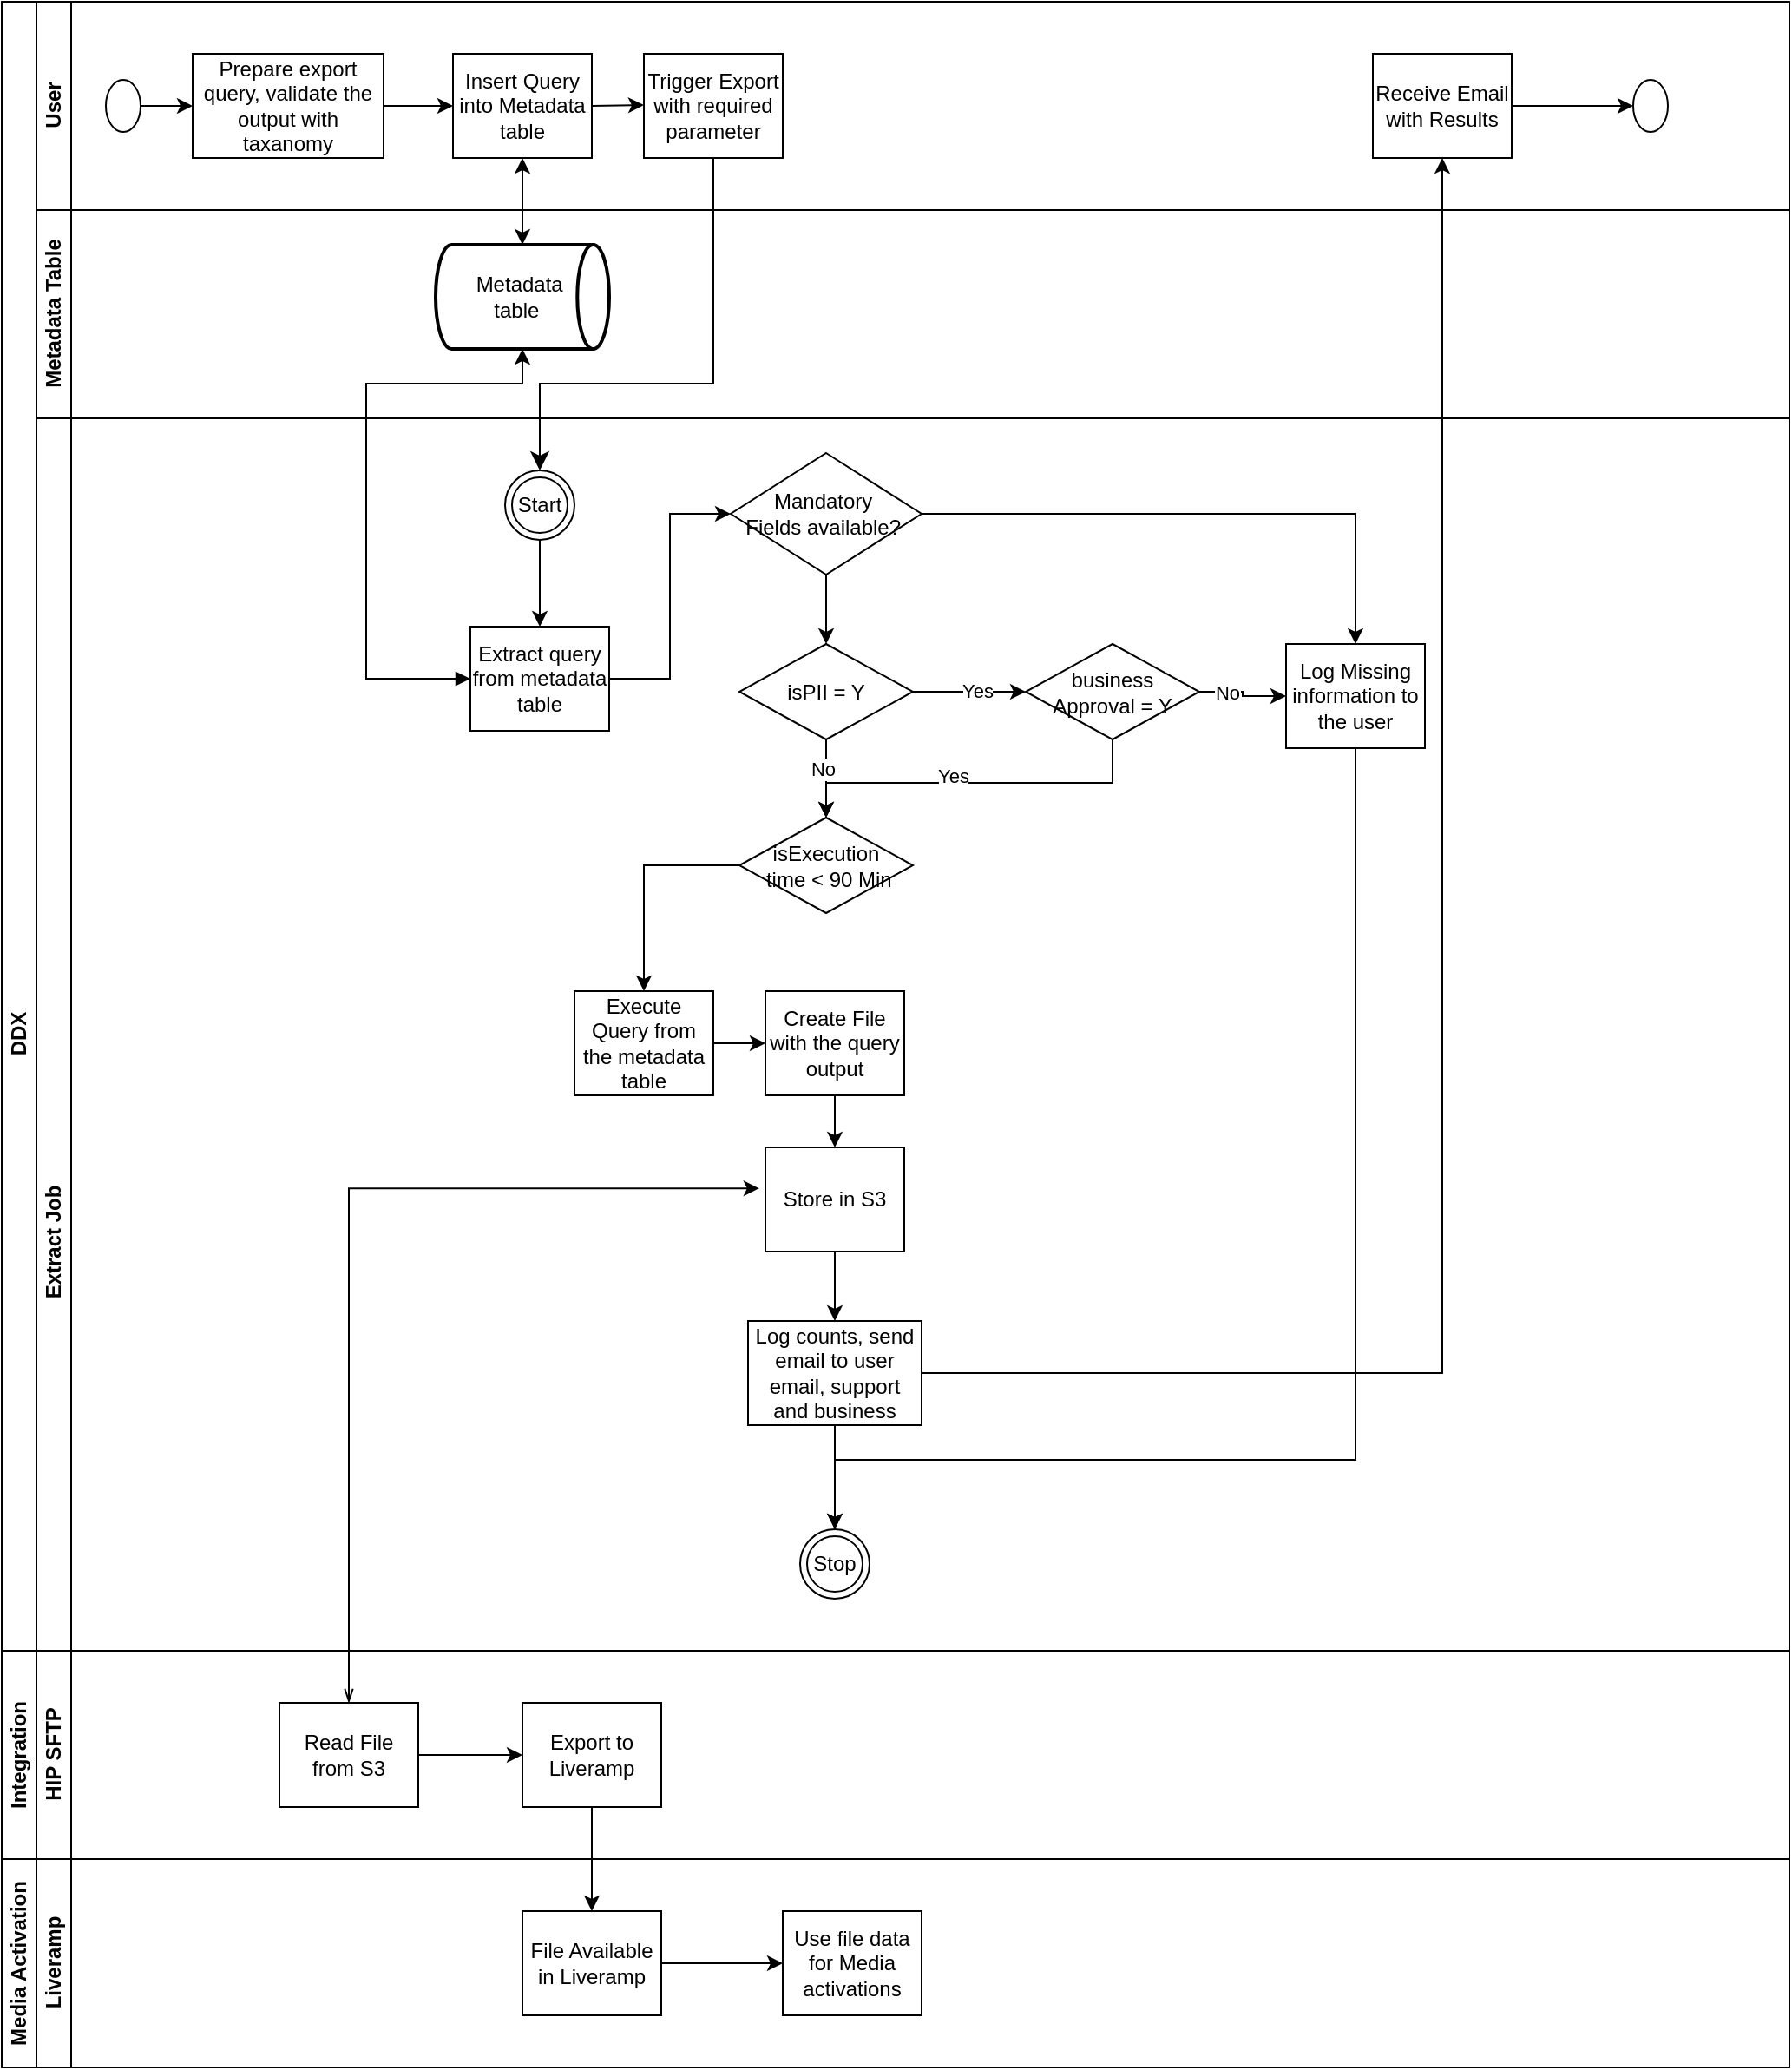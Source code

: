 <mxfile version="24.2.3" type="github">
  <diagram id="prtHgNgQTEPvFCAcTncT" name="Page-1">
    <mxGraphModel dx="1050" dy="522" grid="1" gridSize="10" guides="1" tooltips="1" connect="1" arrows="1" fold="1" page="1" pageScale="1" pageWidth="827" pageHeight="1169" math="0" shadow="0">
      <root>
        <mxCell id="0" />
        <mxCell id="1" parent="0" />
        <mxCell id="dNxyNK7c78bLwvsdeMH5-19" value="DDX" style="swimlane;html=1;childLayout=stackLayout;resizeParent=1;resizeParentMax=0;horizontal=0;startSize=20;horizontalStack=0;" parent="1" vertex="1">
          <mxGeometry x="120" y="120" width="1030" height="1190" as="geometry" />
        </mxCell>
        <mxCell id="dNxyNK7c78bLwvsdeMH5-20" value="User" style="swimlane;html=1;startSize=20;horizontal=0;" parent="dNxyNK7c78bLwvsdeMH5-19" vertex="1">
          <mxGeometry x="20" width="1010" height="120" as="geometry" />
        </mxCell>
        <mxCell id="dNxyNK7c78bLwvsdeMH5-25" value="" style="edgeStyle=orthogonalEdgeStyle;rounded=0;orthogonalLoop=1;jettySize=auto;html=1;" parent="dNxyNK7c78bLwvsdeMH5-20" source="dNxyNK7c78bLwvsdeMH5-23" target="dNxyNK7c78bLwvsdeMH5-24" edge="1">
          <mxGeometry relative="1" as="geometry" />
        </mxCell>
        <mxCell id="dNxyNK7c78bLwvsdeMH5-23" value="" style="ellipse;whiteSpace=wrap;html=1;" parent="dNxyNK7c78bLwvsdeMH5-20" vertex="1">
          <mxGeometry x="40" y="45" width="20" height="30" as="geometry" />
        </mxCell>
        <mxCell id="dNxyNK7c78bLwvsdeMH5-24" value="Prepare export query, validate the output with taxanomy" style="rounded=0;whiteSpace=wrap;html=1;fontFamily=Helvetica;fontSize=12;fontColor=#000000;align=center;" parent="dNxyNK7c78bLwvsdeMH5-20" vertex="1">
          <mxGeometry x="90" y="30" width="110" height="60" as="geometry" />
        </mxCell>
        <mxCell id="dNxyNK7c78bLwvsdeMH5-30" value="Insert Query into Metadata table" style="rounded=0;whiteSpace=wrap;html=1;fontFamily=Helvetica;fontSize=12;fontColor=#000000;align=center;" parent="dNxyNK7c78bLwvsdeMH5-20" vertex="1">
          <mxGeometry x="240" y="30" width="80" height="60" as="geometry" />
        </mxCell>
        <mxCell id="5WoiTZJnZPbIstmlEn6n-13" value="" style="endArrow=classic;html=1;rounded=0;exitX=1;exitY=0.5;exitDx=0;exitDy=0;entryX=0;entryY=0.5;entryDx=0;entryDy=0;" edge="1" parent="dNxyNK7c78bLwvsdeMH5-20" source="dNxyNK7c78bLwvsdeMH5-24" target="dNxyNK7c78bLwvsdeMH5-30">
          <mxGeometry width="50" height="50" relative="1" as="geometry">
            <mxPoint x="250" y="130" as="sourcePoint" />
            <mxPoint x="240" y="70" as="targetPoint" />
          </mxGeometry>
        </mxCell>
        <mxCell id="5WoiTZJnZPbIstmlEn6n-19" value="Trigger Export with required parameter" style="rounded=0;whiteSpace=wrap;html=1;fontFamily=Helvetica;fontSize=12;fontColor=#000000;align=center;" vertex="1" parent="dNxyNK7c78bLwvsdeMH5-20">
          <mxGeometry x="350" y="30" width="80" height="60" as="geometry" />
        </mxCell>
        <mxCell id="5WoiTZJnZPbIstmlEn6n-20" value="" style="endArrow=classic;startArrow=classic;html=1;rounded=0;exitX=0.5;exitY=0;exitDx=0;exitDy=0;exitPerimeter=0;" edge="1" parent="dNxyNK7c78bLwvsdeMH5-20" source="5WoiTZJnZPbIstmlEn6n-14">
          <mxGeometry width="50" height="50" relative="1" as="geometry">
            <mxPoint x="230" y="140" as="sourcePoint" />
            <mxPoint x="280" y="90" as="targetPoint" />
          </mxGeometry>
        </mxCell>
        <mxCell id="5WoiTZJnZPbIstmlEn6n-22" value="" style="endArrow=classic;html=1;rounded=0;entryX=0;entryY=0.5;entryDx=0;entryDy=0;" edge="1" parent="dNxyNK7c78bLwvsdeMH5-20">
          <mxGeometry width="50" height="50" relative="1" as="geometry">
            <mxPoint x="320" y="60" as="sourcePoint" />
            <mxPoint x="350" y="59.5" as="targetPoint" />
          </mxGeometry>
        </mxCell>
        <mxCell id="5WoiTZJnZPbIstmlEn6n-103" style="rounded=0;orthogonalLoop=1;jettySize=auto;html=1;exitX=1;exitY=0.5;exitDx=0;exitDy=0;" edge="1" parent="dNxyNK7c78bLwvsdeMH5-20" source="5WoiTZJnZPbIstmlEn6n-86" target="5WoiTZJnZPbIstmlEn6n-100">
          <mxGeometry relative="1" as="geometry" />
        </mxCell>
        <mxCell id="5WoiTZJnZPbIstmlEn6n-86" value="Receive Email with Results" style="rounded=0;whiteSpace=wrap;html=1;fontFamily=Helvetica;fontSize=12;fontColor=#000000;align=center;" vertex="1" parent="dNxyNK7c78bLwvsdeMH5-20">
          <mxGeometry x="770" y="30" width="80" height="60" as="geometry" />
        </mxCell>
        <mxCell id="5WoiTZJnZPbIstmlEn6n-100" value="" style="ellipse;whiteSpace=wrap;html=1;" vertex="1" parent="dNxyNK7c78bLwvsdeMH5-20">
          <mxGeometry x="920" y="45" width="20" height="30" as="geometry" />
        </mxCell>
        <mxCell id="dNxyNK7c78bLwvsdeMH5-21" value="Metadata Table" style="swimlane;html=1;startSize=20;horizontal=0;" parent="dNxyNK7c78bLwvsdeMH5-19" vertex="1">
          <mxGeometry x="20" y="120" width="1010" height="120" as="geometry" />
        </mxCell>
        <mxCell id="5WoiTZJnZPbIstmlEn6n-14" value="Metadata&amp;nbsp;&lt;div&gt;table&amp;nbsp;&amp;nbsp;&lt;/div&gt;" style="strokeWidth=2;html=1;shape=mxgraph.flowchart.direct_data;whiteSpace=wrap;" vertex="1" parent="dNxyNK7c78bLwvsdeMH5-21">
          <mxGeometry x="230" y="20" width="100" height="60" as="geometry" />
        </mxCell>
        <mxCell id="5WoiTZJnZPbIstmlEn6n-21" value="" style="edgeStyle=orthogonalEdgeStyle;elbow=horizontal;endArrow=classic;html=1;rounded=0;endSize=8;startSize=8;exitX=0.5;exitY=1;exitDx=0;exitDy=0;entryX=0.5;entryY=0;entryDx=0;entryDy=0;" edge="1" parent="dNxyNK7c78bLwvsdeMH5-19" source="5WoiTZJnZPbIstmlEn6n-19" target="5WoiTZJnZPbIstmlEn6n-68">
          <mxGeometry width="50" height="50" relative="1" as="geometry">
            <mxPoint x="430" y="170" as="sourcePoint" />
            <mxPoint x="310" y="260" as="targetPoint" />
            <Array as="points">
              <mxPoint x="410" y="220" />
              <mxPoint x="310" y="220" />
            </Array>
          </mxGeometry>
        </mxCell>
        <mxCell id="5WoiTZJnZPbIstmlEn6n-33" style="edgeStyle=orthogonalEdgeStyle;rounded=0;orthogonalLoop=1;jettySize=auto;html=1;entryX=0.5;entryY=1;entryDx=0;entryDy=0;entryPerimeter=0;startArrow=block;startFill=1;" edge="1" parent="dNxyNK7c78bLwvsdeMH5-19" source="5WoiTZJnZPbIstmlEn6n-24" target="5WoiTZJnZPbIstmlEn6n-14">
          <mxGeometry relative="1" as="geometry">
            <Array as="points">
              <mxPoint x="210" y="390" />
              <mxPoint x="210" y="220" />
              <mxPoint x="300" y="220" />
            </Array>
          </mxGeometry>
        </mxCell>
        <mxCell id="5WoiTZJnZPbIstmlEn6n-85" style="edgeStyle=orthogonalEdgeStyle;rounded=0;orthogonalLoop=1;jettySize=auto;html=1;exitX=1;exitY=0.5;exitDx=0;exitDy=0;entryX=0.5;entryY=1;entryDx=0;entryDy=0;" edge="1" parent="dNxyNK7c78bLwvsdeMH5-19" source="5WoiTZJnZPbIstmlEn6n-65" target="5WoiTZJnZPbIstmlEn6n-86">
          <mxGeometry relative="1" as="geometry">
            <mxPoint x="710" y="80" as="targetPoint" />
            <Array as="points">
              <mxPoint x="830" y="790" />
            </Array>
          </mxGeometry>
        </mxCell>
        <mxCell id="dNxyNK7c78bLwvsdeMH5-22" value="Extract Job" style="swimlane;html=1;startSize=20;horizontal=0;" parent="dNxyNK7c78bLwvsdeMH5-19" vertex="1">
          <mxGeometry x="20" y="240" width="1010" height="950" as="geometry" />
        </mxCell>
        <mxCell id="5WoiTZJnZPbIstmlEn6n-32" style="edgeStyle=orthogonalEdgeStyle;rounded=0;orthogonalLoop=1;jettySize=auto;html=1;entryX=0.5;entryY=0;entryDx=0;entryDy=0;exitX=0.5;exitY=1;exitDx=0;exitDy=0;" edge="1" parent="dNxyNK7c78bLwvsdeMH5-22" source="5WoiTZJnZPbIstmlEn6n-68" target="5WoiTZJnZPbIstmlEn6n-24">
          <mxGeometry relative="1" as="geometry">
            <mxPoint x="290" y="80" as="sourcePoint" />
          </mxGeometry>
        </mxCell>
        <mxCell id="5WoiTZJnZPbIstmlEn6n-30" style="edgeStyle=orthogonalEdgeStyle;rounded=0;orthogonalLoop=1;jettySize=auto;html=1;entryX=0;entryY=0.5;entryDx=0;entryDy=0;" edge="1" parent="dNxyNK7c78bLwvsdeMH5-22" source="5WoiTZJnZPbIstmlEn6n-24" target="5WoiTZJnZPbIstmlEn6n-28">
          <mxGeometry relative="1" as="geometry" />
        </mxCell>
        <mxCell id="5WoiTZJnZPbIstmlEn6n-24" value="Extract query from metadata table" style="rounded=0;whiteSpace=wrap;html=1;fontFamily=Helvetica;fontSize=12;fontColor=#000000;align=center;" vertex="1" parent="dNxyNK7c78bLwvsdeMH5-22">
          <mxGeometry x="250" y="120" width="80" height="60" as="geometry" />
        </mxCell>
        <mxCell id="5WoiTZJnZPbIstmlEn6n-62" style="edgeStyle=orthogonalEdgeStyle;rounded=0;orthogonalLoop=1;jettySize=auto;html=1;entryX=0.5;entryY=0;entryDx=0;entryDy=0;" edge="1" parent="dNxyNK7c78bLwvsdeMH5-22" source="5WoiTZJnZPbIstmlEn6n-28" target="5WoiTZJnZPbIstmlEn6n-61">
          <mxGeometry relative="1" as="geometry" />
        </mxCell>
        <mxCell id="5WoiTZJnZPbIstmlEn6n-91" style="edgeStyle=orthogonalEdgeStyle;rounded=0;orthogonalLoop=1;jettySize=auto;html=1;entryX=0.5;entryY=0;entryDx=0;entryDy=0;" edge="1" parent="dNxyNK7c78bLwvsdeMH5-22" source="5WoiTZJnZPbIstmlEn6n-28" target="5WoiTZJnZPbIstmlEn6n-88">
          <mxGeometry relative="1" as="geometry" />
        </mxCell>
        <mxCell id="5WoiTZJnZPbIstmlEn6n-28" value="Mandatory&amp;nbsp;&lt;div&gt;Fields available?&amp;nbsp;&lt;/div&gt;" style="rhombus;whiteSpace=wrap;html=1;fontFamily=Helvetica;fontSize=12;fontColor=#000000;align=center;" vertex="1" parent="dNxyNK7c78bLwvsdeMH5-22">
          <mxGeometry x="400" y="20" width="110" height="70" as="geometry" />
        </mxCell>
        <mxCell id="5WoiTZJnZPbIstmlEn6n-82" style="edgeStyle=orthogonalEdgeStyle;rounded=0;orthogonalLoop=1;jettySize=auto;html=1;exitX=1;exitY=0.5;exitDx=0;exitDy=0;entryX=0;entryY=0.5;entryDx=0;entryDy=0;" edge="1" parent="dNxyNK7c78bLwvsdeMH5-22" source="5WoiTZJnZPbIstmlEn6n-34" target="5WoiTZJnZPbIstmlEn6n-56">
          <mxGeometry relative="1" as="geometry" />
        </mxCell>
        <mxCell id="5WoiTZJnZPbIstmlEn6n-34" value="Execute Query from the metadata table" style="rounded=0;whiteSpace=wrap;html=1;fontFamily=Helvetica;fontSize=12;fontColor=#000000;align=center;" vertex="1" parent="dNxyNK7c78bLwvsdeMH5-22">
          <mxGeometry x="310" y="330" width="80" height="60" as="geometry" />
        </mxCell>
        <mxCell id="5WoiTZJnZPbIstmlEn6n-105" style="edgeStyle=orthogonalEdgeStyle;rounded=0;orthogonalLoop=1;jettySize=auto;html=1;exitX=0.5;exitY=1;exitDx=0;exitDy=0;entryX=0.5;entryY=0;entryDx=0;entryDy=0;" edge="1" parent="dNxyNK7c78bLwvsdeMH5-22" source="5WoiTZJnZPbIstmlEn6n-56" target="5WoiTZJnZPbIstmlEn6n-58">
          <mxGeometry relative="1" as="geometry" />
        </mxCell>
        <mxCell id="5WoiTZJnZPbIstmlEn6n-56" value="Create File with the query output" style="rounded=0;whiteSpace=wrap;html=1;fontFamily=Helvetica;fontSize=12;fontColor=#000000;align=center;" vertex="1" parent="dNxyNK7c78bLwvsdeMH5-22">
          <mxGeometry x="420" y="330" width="80" height="60" as="geometry" />
        </mxCell>
        <mxCell id="5WoiTZJnZPbIstmlEn6n-106" style="edgeStyle=orthogonalEdgeStyle;rounded=0;orthogonalLoop=1;jettySize=auto;html=1;exitX=0.5;exitY=1;exitDx=0;exitDy=0;entryX=0.5;entryY=0;entryDx=0;entryDy=0;" edge="1" parent="dNxyNK7c78bLwvsdeMH5-22" source="5WoiTZJnZPbIstmlEn6n-58" target="5WoiTZJnZPbIstmlEn6n-65">
          <mxGeometry relative="1" as="geometry" />
        </mxCell>
        <mxCell id="5WoiTZJnZPbIstmlEn6n-58" value="Store in S3" style="rounded=0;whiteSpace=wrap;html=1;fontFamily=Helvetica;fontSize=12;fontColor=#000000;align=center;" vertex="1" parent="dNxyNK7c78bLwvsdeMH5-22">
          <mxGeometry x="420" y="420" width="80" height="60" as="geometry" />
        </mxCell>
        <mxCell id="5WoiTZJnZPbIstmlEn6n-76" style="edgeStyle=orthogonalEdgeStyle;rounded=0;orthogonalLoop=1;jettySize=auto;html=1;exitX=0.5;exitY=1;exitDx=0;exitDy=0;entryX=0.5;entryY=0;entryDx=0;entryDy=0;" edge="1" parent="dNxyNK7c78bLwvsdeMH5-22" source="5WoiTZJnZPbIstmlEn6n-61" target="5WoiTZJnZPbIstmlEn6n-64">
          <mxGeometry relative="1" as="geometry" />
        </mxCell>
        <mxCell id="5WoiTZJnZPbIstmlEn6n-77" value="No" style="edgeLabel;html=1;align=center;verticalAlign=middle;resizable=0;points=[];" vertex="1" connectable="0" parent="5WoiTZJnZPbIstmlEn6n-76">
          <mxGeometry x="-0.236" y="-2" relative="1" as="geometry">
            <mxPoint as="offset" />
          </mxGeometry>
        </mxCell>
        <mxCell id="5WoiTZJnZPbIstmlEn6n-78" style="edgeStyle=orthogonalEdgeStyle;rounded=0;orthogonalLoop=1;jettySize=auto;html=1;exitX=1;exitY=0.5;exitDx=0;exitDy=0;entryX=0;entryY=0.5;entryDx=0;entryDy=0;" edge="1" parent="dNxyNK7c78bLwvsdeMH5-22" source="5WoiTZJnZPbIstmlEn6n-61" target="5WoiTZJnZPbIstmlEn6n-69">
          <mxGeometry relative="1" as="geometry" />
        </mxCell>
        <mxCell id="5WoiTZJnZPbIstmlEn6n-79" value="Yes" style="edgeLabel;html=1;align=center;verticalAlign=middle;resizable=0;points=[];" vertex="1" connectable="0" parent="5WoiTZJnZPbIstmlEn6n-78">
          <mxGeometry x="0.139" y="1" relative="1" as="geometry">
            <mxPoint as="offset" />
          </mxGeometry>
        </mxCell>
        <mxCell id="5WoiTZJnZPbIstmlEn6n-61" value="isPII = Y" style="rhombus;whiteSpace=wrap;html=1;fontFamily=Helvetica;fontSize=12;fontColor=#000000;align=center;" vertex="1" parent="dNxyNK7c78bLwvsdeMH5-22">
          <mxGeometry x="405" y="130" width="100" height="55" as="geometry" />
        </mxCell>
        <mxCell id="5WoiTZJnZPbIstmlEn6n-81" style="edgeStyle=orthogonalEdgeStyle;rounded=0;orthogonalLoop=1;jettySize=auto;html=1;entryX=0.5;entryY=0;entryDx=0;entryDy=0;" edge="1" parent="dNxyNK7c78bLwvsdeMH5-22" source="5WoiTZJnZPbIstmlEn6n-64" target="5WoiTZJnZPbIstmlEn6n-34">
          <mxGeometry relative="1" as="geometry" />
        </mxCell>
        <mxCell id="5WoiTZJnZPbIstmlEn6n-64" value="isExecution&lt;div&gt;&amp;nbsp;time &amp;lt; 90 Min&lt;/div&gt;" style="rhombus;whiteSpace=wrap;html=1;fontFamily=Helvetica;fontSize=12;fontColor=#000000;align=center;" vertex="1" parent="dNxyNK7c78bLwvsdeMH5-22">
          <mxGeometry x="405" y="230" width="100" height="55" as="geometry" />
        </mxCell>
        <mxCell id="5WoiTZJnZPbIstmlEn6n-98" style="edgeStyle=orthogonalEdgeStyle;rounded=0;orthogonalLoop=1;jettySize=auto;html=1;" edge="1" parent="dNxyNK7c78bLwvsdeMH5-22" source="5WoiTZJnZPbIstmlEn6n-65">
          <mxGeometry relative="1" as="geometry">
            <mxPoint x="460" y="640" as="targetPoint" />
          </mxGeometry>
        </mxCell>
        <mxCell id="5WoiTZJnZPbIstmlEn6n-65" value="Log counts, send email to user email, support and business" style="rounded=0;whiteSpace=wrap;html=1;fontFamily=Helvetica;fontSize=12;fontColor=#000000;align=center;" vertex="1" parent="dNxyNK7c78bLwvsdeMH5-22">
          <mxGeometry x="410" y="520" width="100" height="60" as="geometry" />
        </mxCell>
        <mxCell id="5WoiTZJnZPbIstmlEn6n-67" value="Stop" style="ellipse;shape=doubleEllipse;whiteSpace=wrap;html=1;aspect=fixed;" vertex="1" parent="dNxyNK7c78bLwvsdeMH5-22">
          <mxGeometry x="440" y="640" width="40" height="40" as="geometry" />
        </mxCell>
        <mxCell id="5WoiTZJnZPbIstmlEn6n-68" value="Start" style="ellipse;shape=doubleEllipse;whiteSpace=wrap;html=1;aspect=fixed;" vertex="1" parent="dNxyNK7c78bLwvsdeMH5-22">
          <mxGeometry x="270" y="30" width="40" height="40" as="geometry" />
        </mxCell>
        <mxCell id="5WoiTZJnZPbIstmlEn6n-87" style="edgeStyle=orthogonalEdgeStyle;rounded=0;orthogonalLoop=1;jettySize=auto;html=1;" edge="1" parent="dNxyNK7c78bLwvsdeMH5-22" source="5WoiTZJnZPbIstmlEn6n-69" target="5WoiTZJnZPbIstmlEn6n-64">
          <mxGeometry relative="1" as="geometry">
            <Array as="points">
              <mxPoint x="620" y="210" />
              <mxPoint x="455" y="210" />
            </Array>
          </mxGeometry>
        </mxCell>
        <mxCell id="5WoiTZJnZPbIstmlEn6n-97" value="Yes" style="edgeLabel;html=1;align=center;verticalAlign=middle;resizable=0;points=[];" vertex="1" connectable="0" parent="5WoiTZJnZPbIstmlEn6n-87">
          <mxGeometry x="0.116" y="-4" relative="1" as="geometry">
            <mxPoint as="offset" />
          </mxGeometry>
        </mxCell>
        <mxCell id="5WoiTZJnZPbIstmlEn6n-92" style="edgeStyle=orthogonalEdgeStyle;rounded=0;orthogonalLoop=1;jettySize=auto;html=1;exitX=1;exitY=0.5;exitDx=0;exitDy=0;entryX=0;entryY=0.5;entryDx=0;entryDy=0;" edge="1" parent="dNxyNK7c78bLwvsdeMH5-22" source="5WoiTZJnZPbIstmlEn6n-69" target="5WoiTZJnZPbIstmlEn6n-88">
          <mxGeometry relative="1" as="geometry" />
        </mxCell>
        <mxCell id="5WoiTZJnZPbIstmlEn6n-95" value="No" style="edgeLabel;html=1;align=center;verticalAlign=middle;resizable=0;points=[];" vertex="1" connectable="0" parent="5WoiTZJnZPbIstmlEn6n-92">
          <mxGeometry x="-0.396" relative="1" as="geometry">
            <mxPoint as="offset" />
          </mxGeometry>
        </mxCell>
        <mxCell id="5WoiTZJnZPbIstmlEn6n-69" value="business&lt;div&gt;Approval = Y&lt;/div&gt;" style="rhombus;whiteSpace=wrap;html=1;fontFamily=Helvetica;fontSize=12;fontColor=#000000;align=center;" vertex="1" parent="dNxyNK7c78bLwvsdeMH5-22">
          <mxGeometry x="570" y="130" width="100" height="55" as="geometry" />
        </mxCell>
        <mxCell id="5WoiTZJnZPbIstmlEn6n-93" style="edgeStyle=orthogonalEdgeStyle;rounded=0;orthogonalLoop=1;jettySize=auto;html=1;exitX=0.5;exitY=1;exitDx=0;exitDy=0;entryX=0.5;entryY=0;entryDx=0;entryDy=0;" edge="1" parent="dNxyNK7c78bLwvsdeMH5-22" source="5WoiTZJnZPbIstmlEn6n-88" target="5WoiTZJnZPbIstmlEn6n-67">
          <mxGeometry relative="1" as="geometry">
            <Array as="points">
              <mxPoint x="760" y="600" />
              <mxPoint x="460" y="600" />
            </Array>
          </mxGeometry>
        </mxCell>
        <mxCell id="5WoiTZJnZPbIstmlEn6n-88" value="Log Missing information to the user" style="rounded=0;whiteSpace=wrap;html=1;fontFamily=Helvetica;fontSize=12;fontColor=#000000;align=center;" vertex="1" parent="dNxyNK7c78bLwvsdeMH5-22">
          <mxGeometry x="720" y="130" width="80" height="60" as="geometry" />
        </mxCell>
        <mxCell id="5WoiTZJnZPbIstmlEn6n-1" value="HIP SFTP" style="swimlane;html=1;startSize=20;horizontal=0;" vertex="1" parent="dNxyNK7c78bLwvsdeMH5-22">
          <mxGeometry y="710" width="1010" height="120" as="geometry" />
        </mxCell>
        <mxCell id="5WoiTZJnZPbIstmlEn6n-6" value="&lt;b&gt;Integration&lt;/b&gt;" style="rounded=0;whiteSpace=wrap;html=1;direction=south;horizontal=0;" vertex="1" parent="5WoiTZJnZPbIstmlEn6n-1">
          <mxGeometry x="-20" width="20" height="120" as="geometry" />
        </mxCell>
        <mxCell id="5WoiTZJnZPbIstmlEn6n-112" style="edgeStyle=orthogonalEdgeStyle;rounded=0;orthogonalLoop=1;jettySize=auto;html=1;exitX=1;exitY=0.5;exitDx=0;exitDy=0;entryX=0;entryY=0.5;entryDx=0;entryDy=0;" edge="1" parent="5WoiTZJnZPbIstmlEn6n-1" source="5WoiTZJnZPbIstmlEn6n-107" target="5WoiTZJnZPbIstmlEn6n-108">
          <mxGeometry relative="1" as="geometry" />
        </mxCell>
        <mxCell id="5WoiTZJnZPbIstmlEn6n-107" value="Read File from S3" style="rounded=0;whiteSpace=wrap;html=1;fontFamily=Helvetica;fontSize=12;fontColor=#000000;align=center;" vertex="1" parent="5WoiTZJnZPbIstmlEn6n-1">
          <mxGeometry x="140" y="30" width="80" height="60" as="geometry" />
        </mxCell>
        <mxCell id="5WoiTZJnZPbIstmlEn6n-108" value="Export to Liveramp" style="rounded=0;whiteSpace=wrap;html=1;fontFamily=Helvetica;fontSize=12;fontColor=#000000;align=center;" vertex="1" parent="5WoiTZJnZPbIstmlEn6n-1">
          <mxGeometry x="280" y="30" width="80" height="60" as="geometry" />
        </mxCell>
        <mxCell id="5WoiTZJnZPbIstmlEn6n-7" value="Liveramp" style="swimlane;html=1;startSize=20;horizontal=0;" vertex="1" parent="dNxyNK7c78bLwvsdeMH5-22">
          <mxGeometry y="830" width="1010" height="120" as="geometry" />
        </mxCell>
        <mxCell id="5WoiTZJnZPbIstmlEn6n-11" value="Media Activation" style="rounded=0;whiteSpace=wrap;html=1;direction=south;horizontal=0;fontStyle=1" vertex="1" parent="5WoiTZJnZPbIstmlEn6n-7">
          <mxGeometry x="-20" width="20" height="120" as="geometry" />
        </mxCell>
        <mxCell id="5WoiTZJnZPbIstmlEn6n-114" style="edgeStyle=orthogonalEdgeStyle;rounded=0;orthogonalLoop=1;jettySize=auto;html=1;exitX=1;exitY=0.5;exitDx=0;exitDy=0;entryX=0;entryY=0.5;entryDx=0;entryDy=0;" edge="1" parent="5WoiTZJnZPbIstmlEn6n-7" source="5WoiTZJnZPbIstmlEn6n-109" target="5WoiTZJnZPbIstmlEn6n-110">
          <mxGeometry relative="1" as="geometry" />
        </mxCell>
        <mxCell id="5WoiTZJnZPbIstmlEn6n-109" value="File Available in Liveramp" style="rounded=0;whiteSpace=wrap;html=1;fontFamily=Helvetica;fontSize=12;fontColor=#000000;align=center;" vertex="1" parent="5WoiTZJnZPbIstmlEn6n-7">
          <mxGeometry x="280" y="30" width="80" height="60" as="geometry" />
        </mxCell>
        <mxCell id="5WoiTZJnZPbIstmlEn6n-110" value="Use file data for Media activations" style="rounded=0;whiteSpace=wrap;html=1;fontFamily=Helvetica;fontSize=12;fontColor=#000000;align=center;" vertex="1" parent="5WoiTZJnZPbIstmlEn6n-7">
          <mxGeometry x="430" y="30" width="80" height="60" as="geometry" />
        </mxCell>
        <mxCell id="5WoiTZJnZPbIstmlEn6n-111" style="edgeStyle=orthogonalEdgeStyle;rounded=0;orthogonalLoop=1;jettySize=auto;html=1;entryX=-0.045;entryY=0.393;entryDx=0;entryDy=0;entryPerimeter=0;exitX=0.5;exitY=0;exitDx=0;exitDy=0;startArrow=openThin;startFill=0;" edge="1" parent="dNxyNK7c78bLwvsdeMH5-22" source="5WoiTZJnZPbIstmlEn6n-107" target="5WoiTZJnZPbIstmlEn6n-58">
          <mxGeometry relative="1" as="geometry">
            <Array as="points">
              <mxPoint x="180" y="444" />
            </Array>
          </mxGeometry>
        </mxCell>
        <mxCell id="5WoiTZJnZPbIstmlEn6n-113" style="edgeStyle=orthogonalEdgeStyle;rounded=0;orthogonalLoop=1;jettySize=auto;html=1;exitX=0.5;exitY=1;exitDx=0;exitDy=0;entryX=0.5;entryY=0;entryDx=0;entryDy=0;" edge="1" parent="dNxyNK7c78bLwvsdeMH5-22" source="5WoiTZJnZPbIstmlEn6n-108" target="5WoiTZJnZPbIstmlEn6n-109">
          <mxGeometry relative="1" as="geometry" />
        </mxCell>
      </root>
    </mxGraphModel>
  </diagram>
</mxfile>
